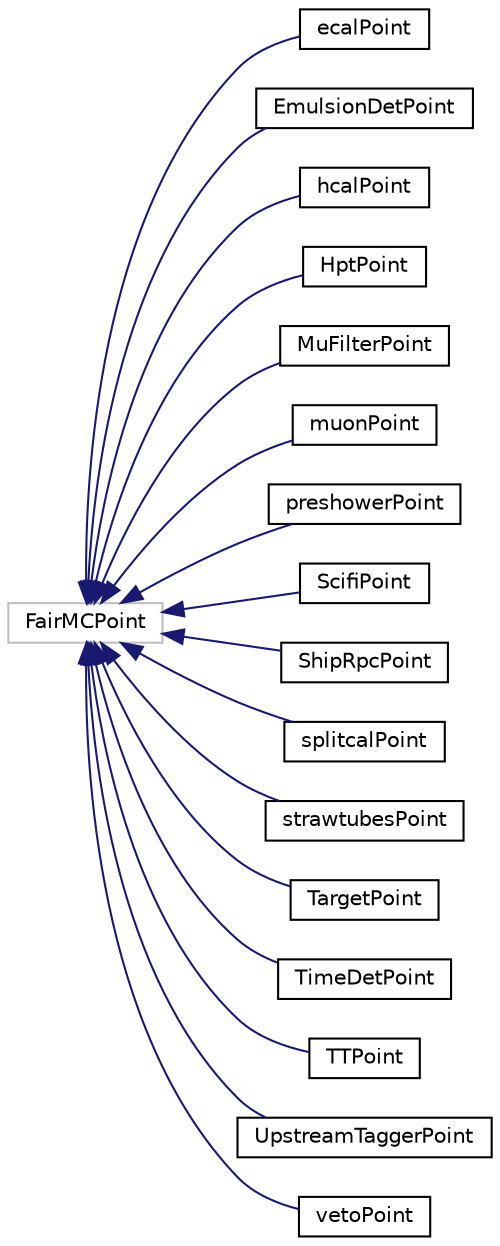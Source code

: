 digraph "Graphical Class Hierarchy"
{
 // LATEX_PDF_SIZE
  edge [fontname="Helvetica",fontsize="10",labelfontname="Helvetica",labelfontsize="10"];
  node [fontname="Helvetica",fontsize="10",shape=record];
  rankdir="LR";
  Node254 [label="FairMCPoint",height=0.2,width=0.4,color="grey75", fillcolor="white", style="filled",tooltip=" "];
  Node254 -> Node0 [dir="back",color="midnightblue",fontsize="10",style="solid",fontname="Helvetica"];
  Node0 [label="ecalPoint",height=0.2,width=0.4,color="black", fillcolor="white", style="filled",URL="$classecalPoint.html",tooltip=" "];
  Node254 -> Node256 [dir="back",color="midnightblue",fontsize="10",style="solid",fontname="Helvetica"];
  Node256 [label="EmulsionDetPoint",height=0.2,width=0.4,color="black", fillcolor="white", style="filled",URL="$classEmulsionDetPoint.html",tooltip=" "];
  Node254 -> Node257 [dir="back",color="midnightblue",fontsize="10",style="solid",fontname="Helvetica"];
  Node257 [label="hcalPoint",height=0.2,width=0.4,color="black", fillcolor="white", style="filled",URL="$classhcalPoint.html",tooltip=" "];
  Node254 -> Node258 [dir="back",color="midnightblue",fontsize="10",style="solid",fontname="Helvetica"];
  Node258 [label="HptPoint",height=0.2,width=0.4,color="black", fillcolor="white", style="filled",URL="$classHptPoint.html",tooltip=" "];
  Node254 -> Node259 [dir="back",color="midnightblue",fontsize="10",style="solid",fontname="Helvetica"];
  Node259 [label="MuFilterPoint",height=0.2,width=0.4,color="black", fillcolor="white", style="filled",URL="$classMuFilterPoint.html",tooltip=" "];
  Node254 -> Node260 [dir="back",color="midnightblue",fontsize="10",style="solid",fontname="Helvetica"];
  Node260 [label="muonPoint",height=0.2,width=0.4,color="black", fillcolor="white", style="filled",URL="$classmuonPoint.html",tooltip=" "];
  Node254 -> Node261 [dir="back",color="midnightblue",fontsize="10",style="solid",fontname="Helvetica"];
  Node261 [label="preshowerPoint",height=0.2,width=0.4,color="black", fillcolor="white", style="filled",URL="$classpreshowerPoint.html",tooltip=" "];
  Node254 -> Node262 [dir="back",color="midnightblue",fontsize="10",style="solid",fontname="Helvetica"];
  Node262 [label="ScifiPoint",height=0.2,width=0.4,color="black", fillcolor="white", style="filled",URL="$classScifiPoint.html",tooltip=" "];
  Node254 -> Node263 [dir="back",color="midnightblue",fontsize="10",style="solid",fontname="Helvetica"];
  Node263 [label="ShipRpcPoint",height=0.2,width=0.4,color="black", fillcolor="white", style="filled",URL="$classShipRpcPoint.html",tooltip=" "];
  Node254 -> Node264 [dir="back",color="midnightblue",fontsize="10",style="solid",fontname="Helvetica"];
  Node264 [label="splitcalPoint",height=0.2,width=0.4,color="black", fillcolor="white", style="filled",URL="$classsplitcalPoint.html",tooltip=" "];
  Node254 -> Node265 [dir="back",color="midnightblue",fontsize="10",style="solid",fontname="Helvetica"];
  Node265 [label="strawtubesPoint",height=0.2,width=0.4,color="black", fillcolor="white", style="filled",URL="$classstrawtubesPoint.html",tooltip=" "];
  Node254 -> Node266 [dir="back",color="midnightblue",fontsize="10",style="solid",fontname="Helvetica"];
  Node266 [label="TargetPoint",height=0.2,width=0.4,color="black", fillcolor="white", style="filled",URL="$classTargetPoint.html",tooltip=" "];
  Node254 -> Node267 [dir="back",color="midnightblue",fontsize="10",style="solid",fontname="Helvetica"];
  Node267 [label="TimeDetPoint",height=0.2,width=0.4,color="black", fillcolor="white", style="filled",URL="$classTimeDetPoint.html",tooltip=" "];
  Node254 -> Node268 [dir="back",color="midnightblue",fontsize="10",style="solid",fontname="Helvetica"];
  Node268 [label="TTPoint",height=0.2,width=0.4,color="black", fillcolor="white", style="filled",URL="$classTTPoint.html",tooltip=" "];
  Node254 -> Node269 [dir="back",color="midnightblue",fontsize="10",style="solid",fontname="Helvetica"];
  Node269 [label="UpstreamTaggerPoint",height=0.2,width=0.4,color="black", fillcolor="white", style="filled",URL="$classUpstreamTaggerPoint.html",tooltip=" "];
  Node254 -> Node270 [dir="back",color="midnightblue",fontsize="10",style="solid",fontname="Helvetica"];
  Node270 [label="vetoPoint",height=0.2,width=0.4,color="black", fillcolor="white", style="filled",URL="$classvetoPoint.html",tooltip=" "];
}
